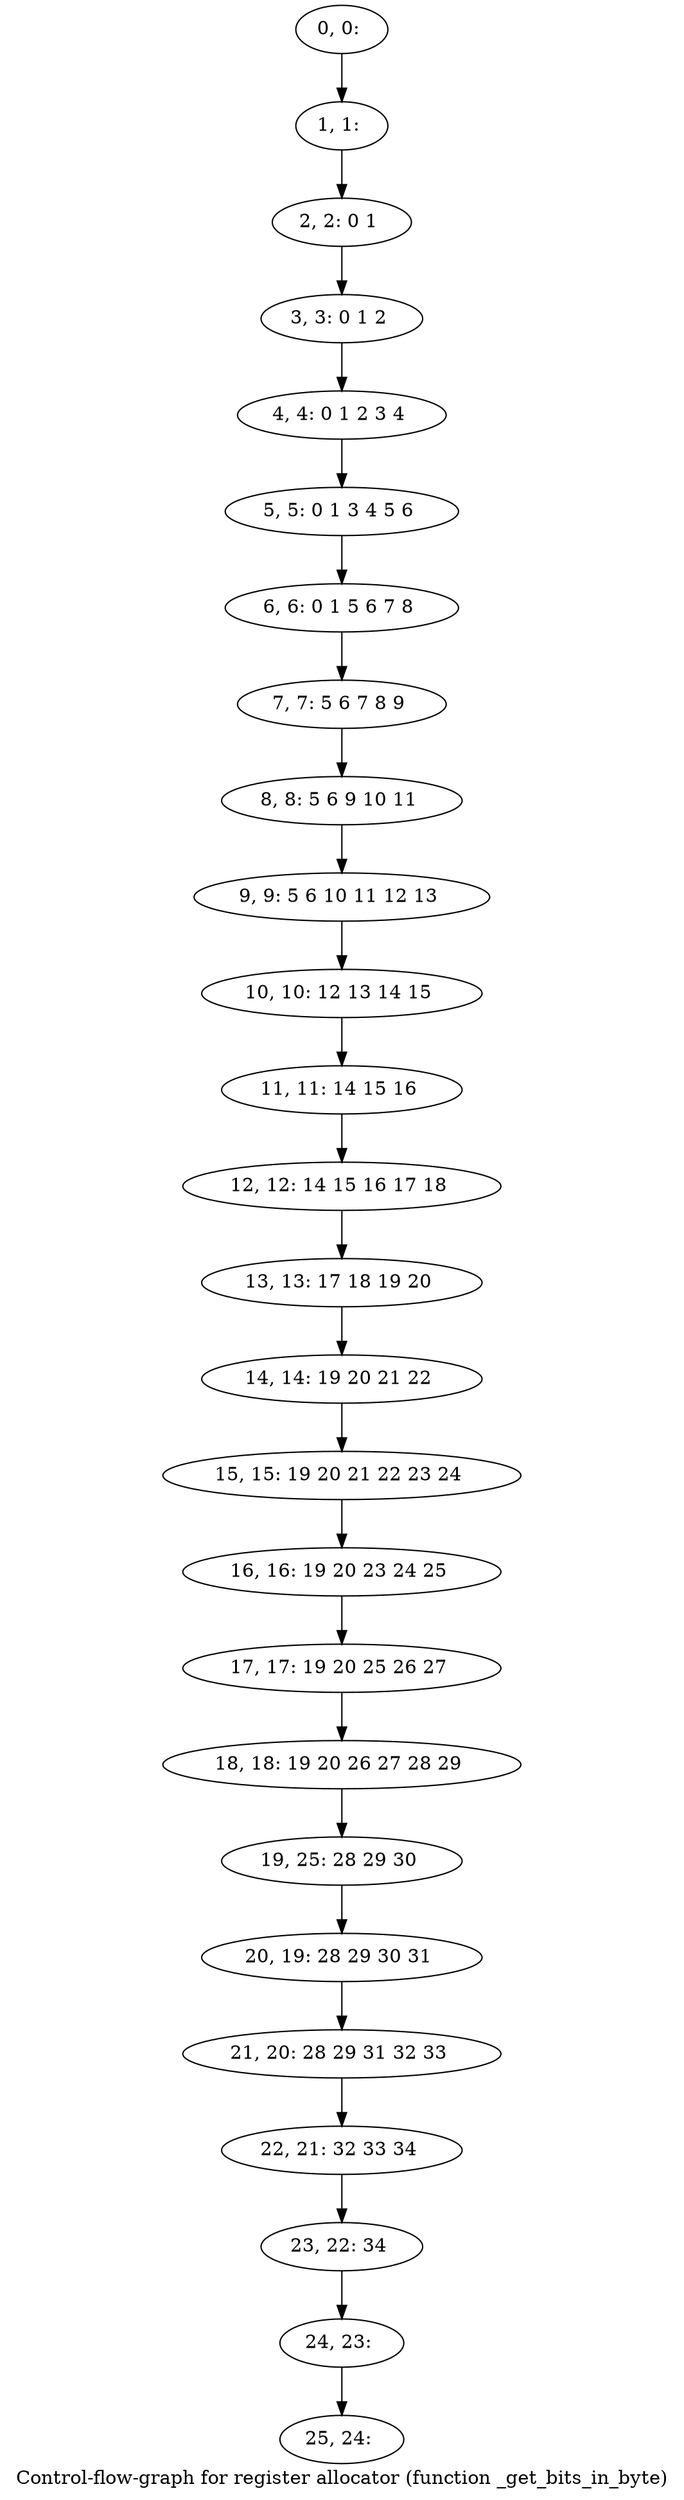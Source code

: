 digraph G {
graph [label="Control-flow-graph for register allocator (function _get_bits_in_byte)"]
0[label="0, 0: "];
1[label="1, 1: "];
2[label="2, 2: 0 1 "];
3[label="3, 3: 0 1 2 "];
4[label="4, 4: 0 1 2 3 4 "];
5[label="5, 5: 0 1 3 4 5 6 "];
6[label="6, 6: 0 1 5 6 7 8 "];
7[label="7, 7: 5 6 7 8 9 "];
8[label="8, 8: 5 6 9 10 11 "];
9[label="9, 9: 5 6 10 11 12 13 "];
10[label="10, 10: 12 13 14 15 "];
11[label="11, 11: 14 15 16 "];
12[label="12, 12: 14 15 16 17 18 "];
13[label="13, 13: 17 18 19 20 "];
14[label="14, 14: 19 20 21 22 "];
15[label="15, 15: 19 20 21 22 23 24 "];
16[label="16, 16: 19 20 23 24 25 "];
17[label="17, 17: 19 20 25 26 27 "];
18[label="18, 18: 19 20 26 27 28 29 "];
19[label="19, 25: 28 29 30 "];
20[label="20, 19: 28 29 30 31 "];
21[label="21, 20: 28 29 31 32 33 "];
22[label="22, 21: 32 33 34 "];
23[label="23, 22: 34 "];
24[label="24, 23: "];
25[label="25, 24: "];
0->1 ;
1->2 ;
2->3 ;
3->4 ;
4->5 ;
5->6 ;
6->7 ;
7->8 ;
8->9 ;
9->10 ;
10->11 ;
11->12 ;
12->13 ;
13->14 ;
14->15 ;
15->16 ;
16->17 ;
17->18 ;
18->19 ;
19->20 ;
20->21 ;
21->22 ;
22->23 ;
23->24 ;
24->25 ;
}
